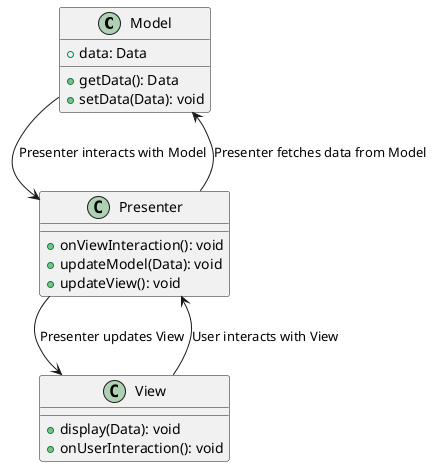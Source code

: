 @startuml Model View Presenter

set separator . 
top to bottom direction

class Model {
    +data: Data
    +getData(): Data
    +setData(Data): void
}

class View {
    +display(Data): void
    +onUserInteraction(): void
}

class Presenter {
    +onViewInteraction(): void
    +updateModel(Data): void
    +updateView(): void
}

Model --> Presenter : "Presenter interacts with Model"
Presenter --> View : "Presenter updates View"
View --> Presenter : "User interacts with View"
Presenter --> Model : "Presenter fetches data from Model"

@enduml

